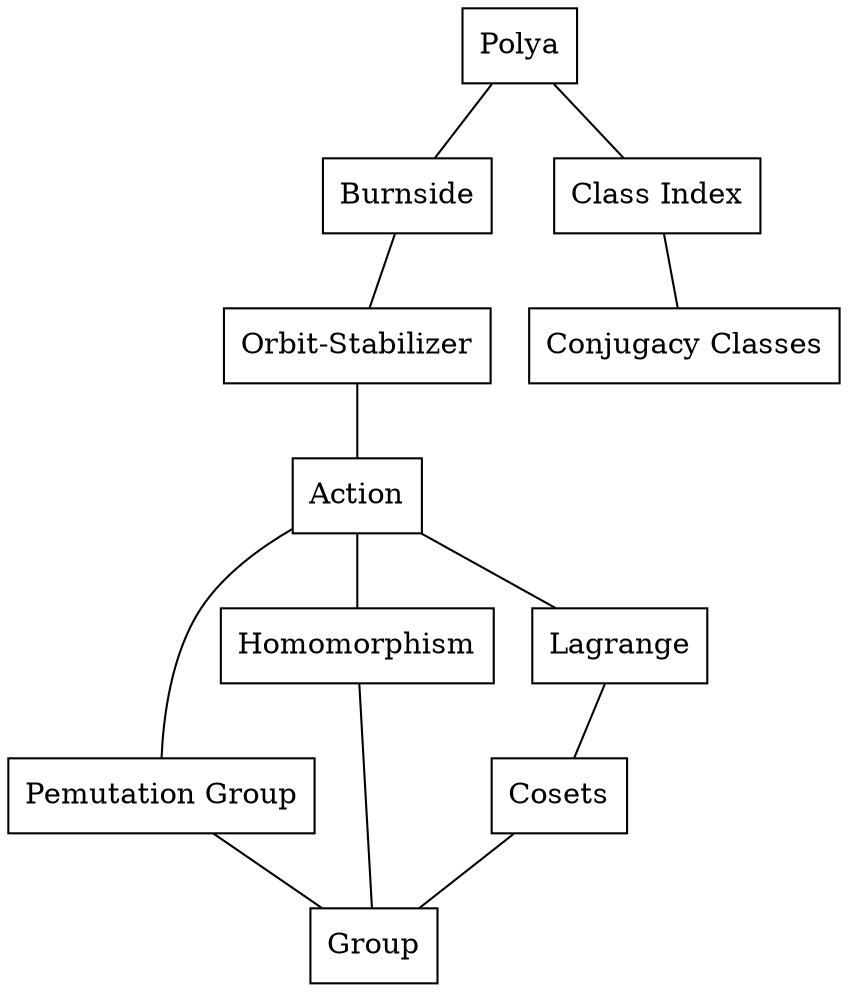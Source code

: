 strict graph {
  node [ shape = rectangle]
  1 [ label = "Polya" ]
  2 [ label = "Burnside" ]
  3 [ label = "Class Index" ]
  4 [ label = "Orbit-Stabilizer" ]
  5 [ label = "Action" ]
  6 [ label = "Pemutation Group" ]
  7 [ label = "Homomorphism" ]
  8 [ label = "Group" ]
  9 [ label = "Conjugacy Classes" ]
  10 [ label = "Lagrange" ]
  11 [ label = "Cosets" ]
  1 -- { 2 3 }
  2 -- { 4 }
  3 -- { 9 }
  4 -- { 5 }
  5 -- { 6, 7, 10 }
  6 -- { 8 }
  7 -- { 8 }
  10 -- { 11 }
  11 -- { 8 }
}